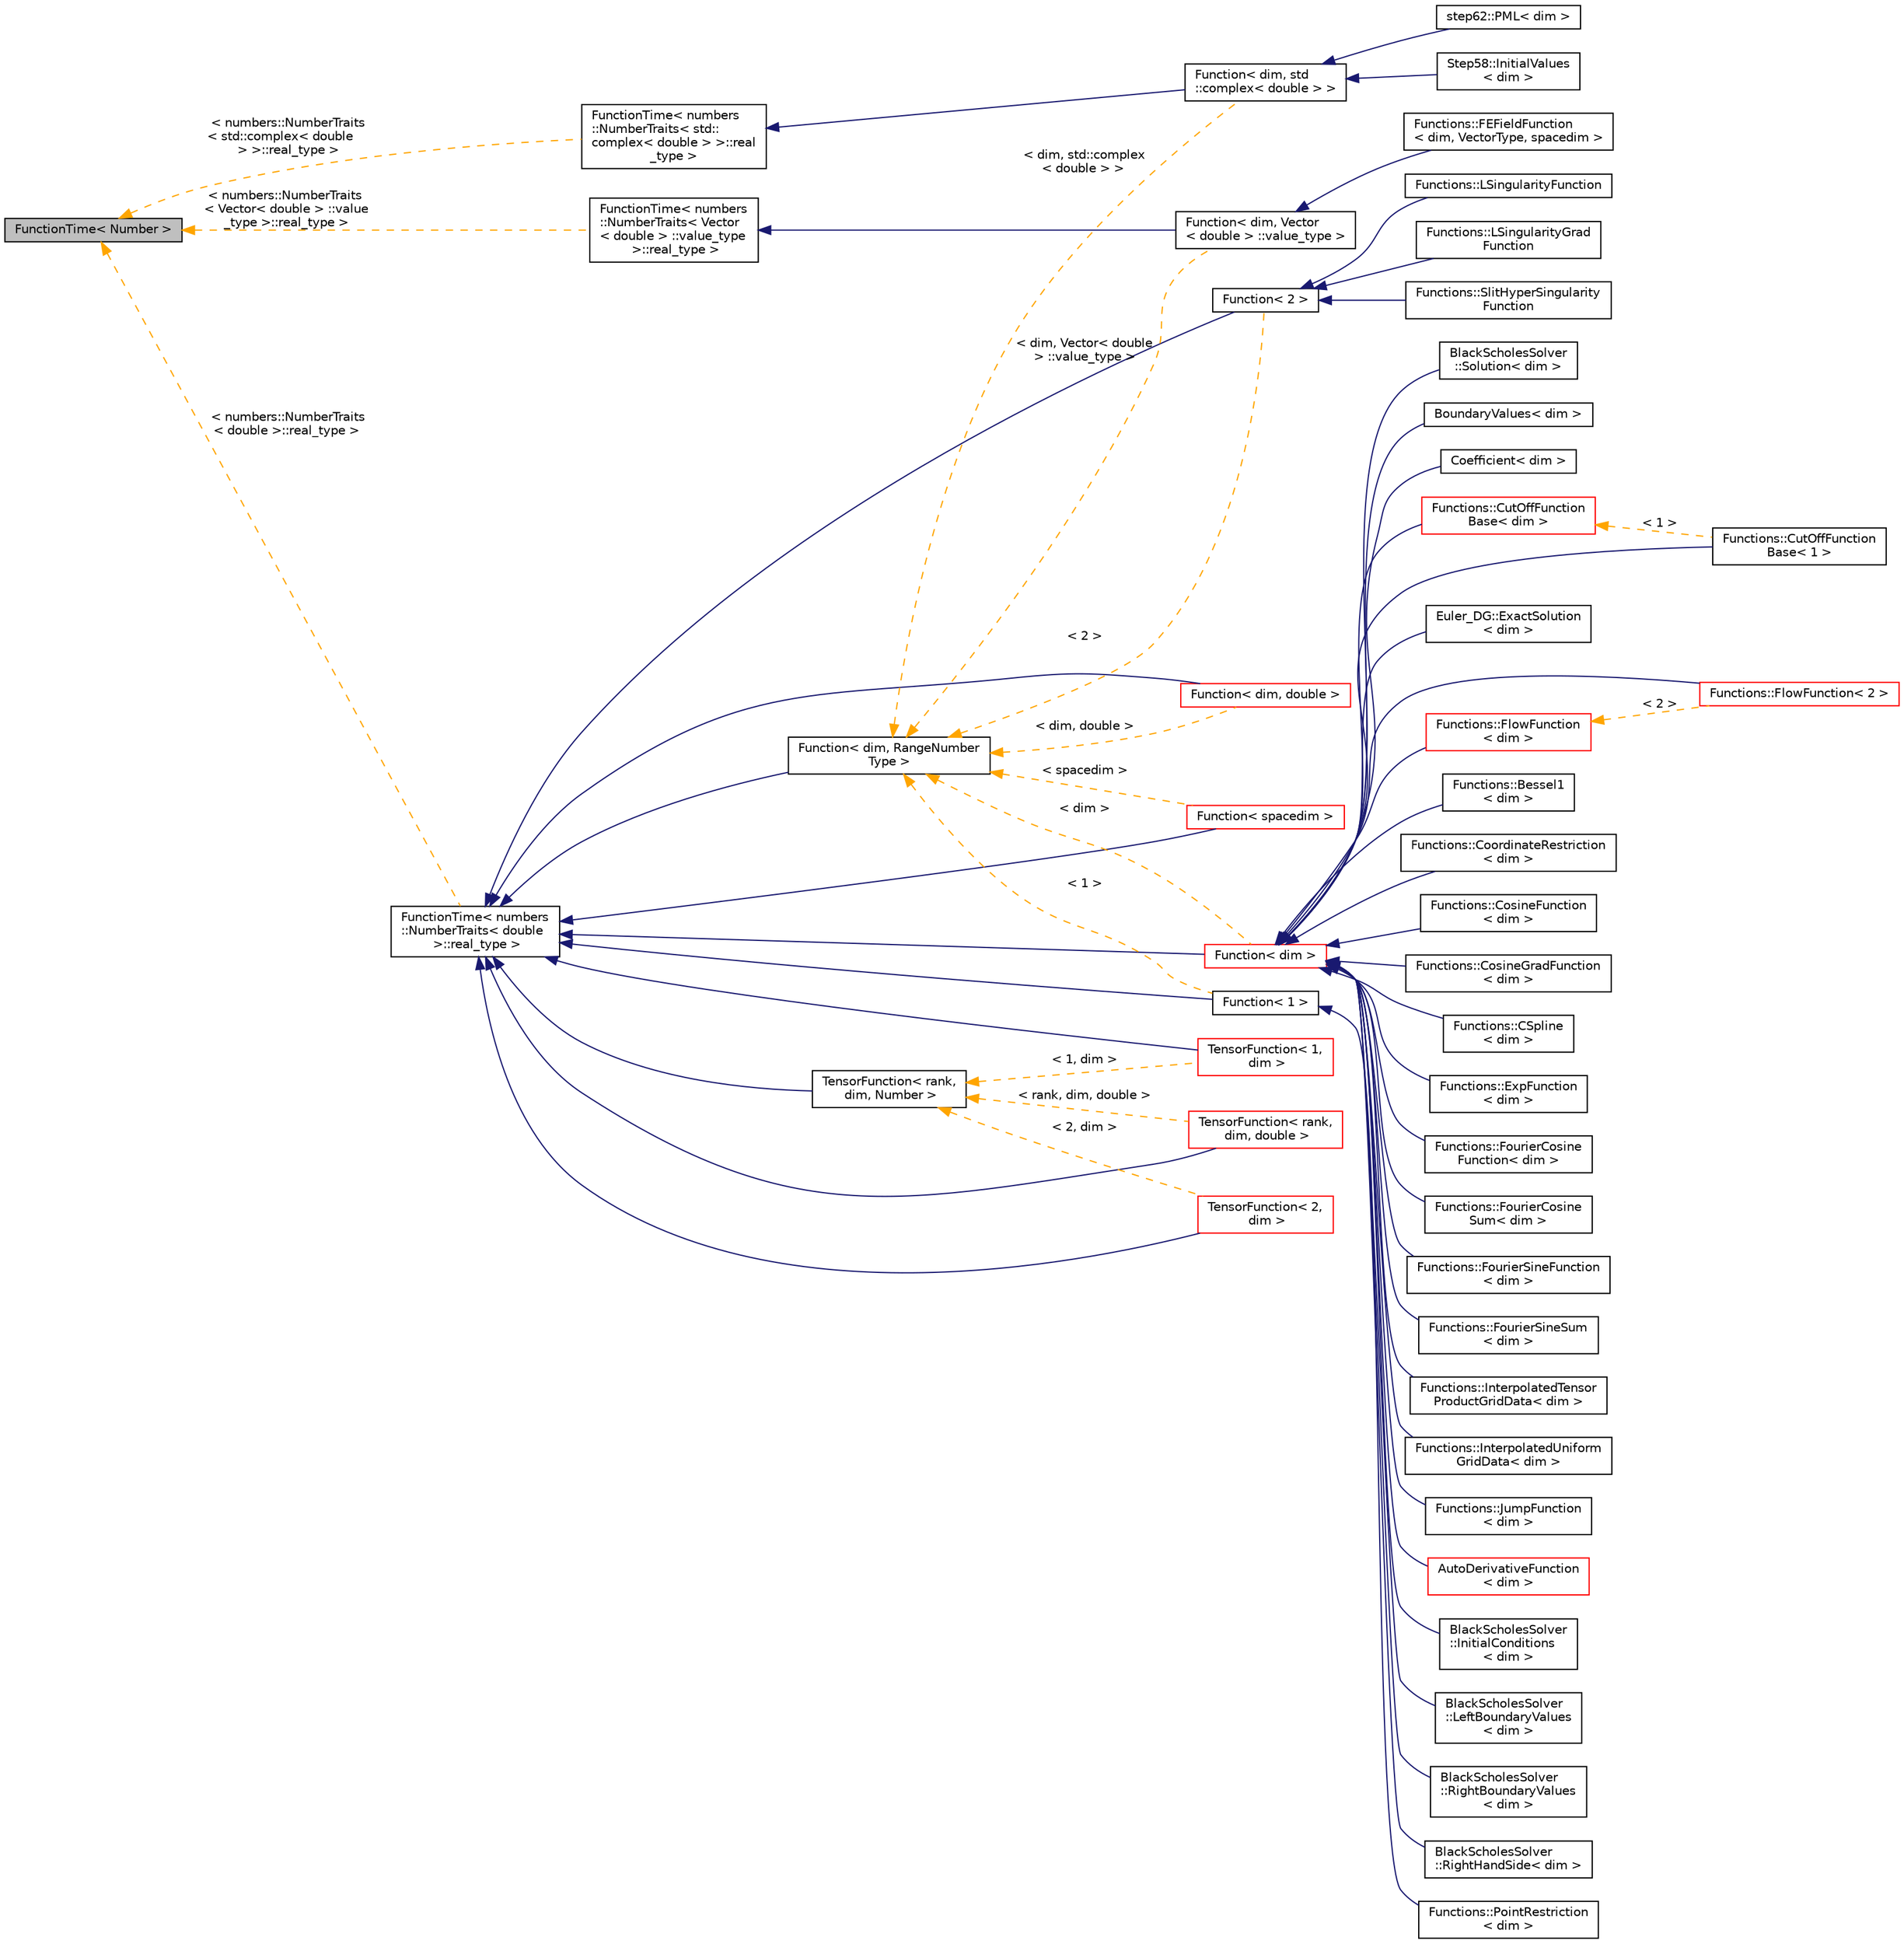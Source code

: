 digraph "FunctionTime&lt; Number &gt;"
{
 // LATEX_PDF_SIZE
  edge [fontname="Helvetica",fontsize="10",labelfontname="Helvetica",labelfontsize="10"];
  node [fontname="Helvetica",fontsize="10",shape=record];
  rankdir="LR";
  Node1 [label="FunctionTime\< Number \>",height=0.2,width=0.4,color="black", fillcolor="grey75", style="filled", fontcolor="black",tooltip=" "];
  Node1 -> Node2 [dir="back",color="orange",fontsize="10",style="dashed",label=" \< numbers::NumberTraits\l\< std::complex\< double\l \> \>::real_type \>" ,fontname="Helvetica"];
  Node2 [label="FunctionTime\< numbers\l::NumberTraits\< std::\lcomplex\< double \> \>::real\l_type \>",height=0.2,width=0.4,color="black", fillcolor="white", style="filled",URL="$classFunctionTime.html",tooltip=" "];
  Node2 -> Node3 [dir="back",color="midnightblue",fontsize="10",style="solid",fontname="Helvetica"];
  Node3 [label="Function\< dim, std\l::complex\< double \> \>",height=0.2,width=0.4,color="black", fillcolor="white", style="filled",URL="$classFunction.html",tooltip=" "];
  Node3 -> Node4 [dir="back",color="midnightblue",fontsize="10",style="solid",fontname="Helvetica"];
  Node4 [label="Step58::InitialValues\l\< dim \>",height=0.2,width=0.4,color="black", fillcolor="white", style="filled",URL="$classStep58_1_1InitialValues.html",tooltip=" "];
  Node3 -> Node5 [dir="back",color="midnightblue",fontsize="10",style="solid",fontname="Helvetica"];
  Node5 [label="step62::PML\< dim \>",height=0.2,width=0.4,color="black", fillcolor="white", style="filled",URL="$classstep62_1_1PML.html",tooltip=" "];
  Node1 -> Node6 [dir="back",color="orange",fontsize="10",style="dashed",label=" \< numbers::NumberTraits\l\< Vector\< double \> ::value\l_type \>::real_type \>" ,fontname="Helvetica"];
  Node6 [label="FunctionTime\< numbers\l::NumberTraits\< Vector\l\< double \> ::value_type\l \>::real_type \>",height=0.2,width=0.4,color="black", fillcolor="white", style="filled",URL="$classFunctionTime.html",tooltip=" "];
  Node6 -> Node7 [dir="back",color="midnightblue",fontsize="10",style="solid",fontname="Helvetica"];
  Node7 [label="Function\< dim, Vector\l\< double \> ::value_type \>",height=0.2,width=0.4,color="black", fillcolor="white", style="filled",URL="$classFunction.html",tooltip=" "];
  Node7 -> Node8 [dir="back",color="midnightblue",fontsize="10",style="solid",fontname="Helvetica"];
  Node8 [label="Functions::FEFieldFunction\l\< dim, VectorType, spacedim \>",height=0.2,width=0.4,color="black", fillcolor="white", style="filled",URL="$classFunctions_1_1FEFieldFunction.html",tooltip=" "];
  Node1 -> Node9 [dir="back",color="orange",fontsize="10",style="dashed",label=" \< numbers::NumberTraits\l\< double \>::real_type \>" ,fontname="Helvetica"];
  Node9 [label="FunctionTime\< numbers\l::NumberTraits\< double\l \>::real_type \>",height=0.2,width=0.4,color="black", fillcolor="white", style="filled",URL="$classFunctionTime.html",tooltip=" "];
  Node9 -> Node10 [dir="back",color="midnightblue",fontsize="10",style="solid",fontname="Helvetica"];
  Node10 [label="Function\< dim, RangeNumber\lType \>",height=0.2,width=0.4,color="black", fillcolor="white", style="filled",URL="$classFunction.html",tooltip=" "];
  Node10 -> Node7 [dir="back",color="orange",fontsize="10",style="dashed",label=" \< dim, Vector\< double\l \> ::value_type \>" ,fontname="Helvetica"];
  Node10 -> Node11 [dir="back",color="orange",fontsize="10",style="dashed",label=" \< 1 \>" ,fontname="Helvetica"];
  Node11 [label="Function\< 1 \>",height=0.2,width=0.4,color="black", fillcolor="white", style="filled",URL="$classFunction.html",tooltip=" "];
  Node11 -> Node12 [dir="back",color="midnightblue",fontsize="10",style="solid",fontname="Helvetica"];
  Node12 [label="Functions::PointRestriction\l\< dim \>",height=0.2,width=0.4,color="black", fillcolor="white", style="filled",URL="$classFunctions_1_1PointRestriction.html",tooltip=" "];
  Node10 -> Node13 [dir="back",color="orange",fontsize="10",style="dashed",label=" \< 2 \>" ,fontname="Helvetica"];
  Node13 [label="Function\< 2 \>",height=0.2,width=0.4,color="black", fillcolor="white", style="filled",URL="$classFunction.html",tooltip=" "];
  Node13 -> Node14 [dir="back",color="midnightblue",fontsize="10",style="solid",fontname="Helvetica"];
  Node14 [label="Functions::LSingularityFunction",height=0.2,width=0.4,color="black", fillcolor="white", style="filled",URL="$classFunctions_1_1LSingularityFunction.html",tooltip=" "];
  Node13 -> Node15 [dir="back",color="midnightblue",fontsize="10",style="solid",fontname="Helvetica"];
  Node15 [label="Functions::LSingularityGrad\lFunction",height=0.2,width=0.4,color="black", fillcolor="white", style="filled",URL="$classFunctions_1_1LSingularityGradFunction.html",tooltip=" "];
  Node13 -> Node16 [dir="back",color="midnightblue",fontsize="10",style="solid",fontname="Helvetica"];
  Node16 [label="Functions::SlitHyperSingularity\lFunction",height=0.2,width=0.4,color="black", fillcolor="white", style="filled",URL="$classFunctions_1_1SlitHyperSingularityFunction.html",tooltip=" "];
  Node10 -> Node3 [dir="back",color="orange",fontsize="10",style="dashed",label=" \< dim, std::complex\l\< double \> \>" ,fontname="Helvetica"];
  Node10 -> Node17 [dir="back",color="orange",fontsize="10",style="dashed",label=" \< spacedim \>" ,fontname="Helvetica"];
  Node17 [label="Function\< spacedim \>",height=0.2,width=0.4,color="red", fillcolor="white", style="filled",URL="$classFunction.html",tooltip=" "];
  Node10 -> Node20 [dir="back",color="orange",fontsize="10",style="dashed",label=" \< dim \>" ,fontname="Helvetica"];
  Node20 [label="Function\< dim \>",height=0.2,width=0.4,color="red", fillcolor="white", style="filled",URL="$classFunction.html",tooltip=" "];
  Node20 -> Node21 [dir="back",color="midnightblue",fontsize="10",style="solid",fontname="Helvetica"];
  Node21 [label="AutoDerivativeFunction\l\< dim \>",height=0.2,width=0.4,color="red", fillcolor="white", style="filled",URL="$classAutoDerivativeFunction.html",tooltip=" "];
  Node20 -> Node26 [dir="back",color="midnightblue",fontsize="10",style="solid",fontname="Helvetica"];
  Node26 [label="BlackScholesSolver\l::InitialConditions\l\< dim \>",height=0.2,width=0.4,color="black", fillcolor="white", style="filled",URL="$classBlackScholesSolver_1_1InitialConditions.html",tooltip=" "];
  Node20 -> Node27 [dir="back",color="midnightblue",fontsize="10",style="solid",fontname="Helvetica"];
  Node27 [label="BlackScholesSolver\l::LeftBoundaryValues\l\< dim \>",height=0.2,width=0.4,color="black", fillcolor="white", style="filled",URL="$classBlackScholesSolver_1_1LeftBoundaryValues.html",tooltip=" "];
  Node20 -> Node28 [dir="back",color="midnightblue",fontsize="10",style="solid",fontname="Helvetica"];
  Node28 [label="BlackScholesSolver\l::RightBoundaryValues\l\< dim \>",height=0.2,width=0.4,color="black", fillcolor="white", style="filled",URL="$classBlackScholesSolver_1_1RightBoundaryValues.html",tooltip=" "];
  Node20 -> Node29 [dir="back",color="midnightblue",fontsize="10",style="solid",fontname="Helvetica"];
  Node29 [label="BlackScholesSolver\l::RightHandSide\< dim \>",height=0.2,width=0.4,color="black", fillcolor="white", style="filled",URL="$classBlackScholesSolver_1_1RightHandSide.html",tooltip=" "];
  Node20 -> Node30 [dir="back",color="midnightblue",fontsize="10",style="solid",fontname="Helvetica"];
  Node30 [label="BlackScholesSolver\l::Solution\< dim \>",height=0.2,width=0.4,color="black", fillcolor="white", style="filled",URL="$classBlackScholesSolver_1_1Solution.html",tooltip=" "];
  Node20 -> Node31 [dir="back",color="midnightblue",fontsize="10",style="solid",fontname="Helvetica"];
  Node31 [label="BoundaryValues\< dim \>",height=0.2,width=0.4,color="black", fillcolor="white", style="filled",URL="$classBoundaryValues.html",tooltip=" "];
  Node20 -> Node32 [dir="back",color="midnightblue",fontsize="10",style="solid",fontname="Helvetica"];
  Node32 [label="Coefficient\< dim \>",height=0.2,width=0.4,color="black", fillcolor="white", style="filled",URL="$classCoefficient.html",tooltip=" "];
  Node20 -> Node33 [dir="back",color="midnightblue",fontsize="10",style="solid",fontname="Helvetica"];
  Node33 [label="Functions::CutOffFunction\lBase\< 1 \>",height=0.2,width=0.4,color="black", fillcolor="white", style="filled",URL="$classFunctions_1_1CutOffFunctionBase.html",tooltip=" "];
  Node20 -> Node34 [dir="back",color="midnightblue",fontsize="10",style="solid",fontname="Helvetica"];
  Node34 [label="Euler_DG::ExactSolution\l\< dim \>",height=0.2,width=0.4,color="black", fillcolor="white", style="filled",URL="$classEuler__DG_1_1ExactSolution.html",tooltip=" "];
  Node20 -> Node35 [dir="back",color="midnightblue",fontsize="10",style="solid",fontname="Helvetica"];
  Node35 [label="Functions::FlowFunction\< 2 \>",height=0.2,width=0.4,color="red", fillcolor="white", style="filled",URL="$classFunctions_1_1FlowFunction.html",tooltip=" "];
  Node20 -> Node38 [dir="back",color="midnightblue",fontsize="10",style="solid",fontname="Helvetica"];
  Node38 [label="Functions::Bessel1\l\< dim \>",height=0.2,width=0.4,color="black", fillcolor="white", style="filled",URL="$classFunctions_1_1Bessel1.html",tooltip=" "];
  Node20 -> Node39 [dir="back",color="midnightblue",fontsize="10",style="solid",fontname="Helvetica"];
  Node39 [label="Functions::CoordinateRestriction\l\< dim \>",height=0.2,width=0.4,color="black", fillcolor="white", style="filled",URL="$classFunctions_1_1CoordinateRestriction.html",tooltip=" "];
  Node20 -> Node40 [dir="back",color="midnightblue",fontsize="10",style="solid",fontname="Helvetica"];
  Node40 [label="Functions::CosineFunction\l\< dim \>",height=0.2,width=0.4,color="black", fillcolor="white", style="filled",URL="$classFunctions_1_1CosineFunction.html",tooltip=" "];
  Node20 -> Node41 [dir="back",color="midnightblue",fontsize="10",style="solid",fontname="Helvetica"];
  Node41 [label="Functions::CosineGradFunction\l\< dim \>",height=0.2,width=0.4,color="black", fillcolor="white", style="filled",URL="$classFunctions_1_1CosineGradFunction.html",tooltip=" "];
  Node20 -> Node42 [dir="back",color="midnightblue",fontsize="10",style="solid",fontname="Helvetica"];
  Node42 [label="Functions::CSpline\l\< dim \>",height=0.2,width=0.4,color="black", fillcolor="white", style="filled",URL="$classFunctions_1_1CSpline.html",tooltip=" "];
  Node20 -> Node43 [dir="back",color="midnightblue",fontsize="10",style="solid",fontname="Helvetica"];
  Node43 [label="Functions::CutOffFunction\lBase\< dim \>",height=0.2,width=0.4,color="red", fillcolor="white", style="filled",URL="$classFunctions_1_1CutOffFunctionBase.html",tooltip=" "];
  Node43 -> Node33 [dir="back",color="orange",fontsize="10",style="dashed",label=" \< 1 \>" ,fontname="Helvetica"];
  Node20 -> Node49 [dir="back",color="midnightblue",fontsize="10",style="solid",fontname="Helvetica"];
  Node49 [label="Functions::ExpFunction\l\< dim \>",height=0.2,width=0.4,color="black", fillcolor="white", style="filled",URL="$classFunctions_1_1ExpFunction.html",tooltip=" "];
  Node20 -> Node50 [dir="back",color="midnightblue",fontsize="10",style="solid",fontname="Helvetica"];
  Node50 [label="Functions::FlowFunction\l\< dim \>",height=0.2,width=0.4,color="red", fillcolor="white", style="filled",URL="$classFunctions_1_1FlowFunction.html",tooltip=" "];
  Node50 -> Node35 [dir="back",color="orange",fontsize="10",style="dashed",label=" \< 2 \>" ,fontname="Helvetica"];
  Node20 -> Node53 [dir="back",color="midnightblue",fontsize="10",style="solid",fontname="Helvetica"];
  Node53 [label="Functions::FourierCosine\lFunction\< dim \>",height=0.2,width=0.4,color="black", fillcolor="white", style="filled",URL="$classFunctions_1_1FourierCosineFunction.html",tooltip=" "];
  Node20 -> Node54 [dir="back",color="midnightblue",fontsize="10",style="solid",fontname="Helvetica"];
  Node54 [label="Functions::FourierCosine\lSum\< dim \>",height=0.2,width=0.4,color="black", fillcolor="white", style="filled",URL="$classFunctions_1_1FourierCosineSum.html",tooltip=" "];
  Node20 -> Node55 [dir="back",color="midnightblue",fontsize="10",style="solid",fontname="Helvetica"];
  Node55 [label="Functions::FourierSineFunction\l\< dim \>",height=0.2,width=0.4,color="black", fillcolor="white", style="filled",URL="$classFunctions_1_1FourierSineFunction.html",tooltip=" "];
  Node20 -> Node56 [dir="back",color="midnightblue",fontsize="10",style="solid",fontname="Helvetica"];
  Node56 [label="Functions::FourierSineSum\l\< dim \>",height=0.2,width=0.4,color="black", fillcolor="white", style="filled",URL="$classFunctions_1_1FourierSineSum.html",tooltip=" "];
  Node20 -> Node57 [dir="back",color="midnightblue",fontsize="10",style="solid",fontname="Helvetica"];
  Node57 [label="Functions::InterpolatedTensor\lProductGridData\< dim \>",height=0.2,width=0.4,color="black", fillcolor="white", style="filled",URL="$classFunctions_1_1InterpolatedTensorProductGridData.html",tooltip=" "];
  Node20 -> Node58 [dir="back",color="midnightblue",fontsize="10",style="solid",fontname="Helvetica"];
  Node58 [label="Functions::InterpolatedUniform\lGridData\< dim \>",height=0.2,width=0.4,color="black", fillcolor="white", style="filled",URL="$classFunctions_1_1InterpolatedUniformGridData.html",tooltip=" "];
  Node20 -> Node59 [dir="back",color="midnightblue",fontsize="10",style="solid",fontname="Helvetica"];
  Node59 [label="Functions::JumpFunction\l\< dim \>",height=0.2,width=0.4,color="black", fillcolor="white", style="filled",URL="$classFunctions_1_1JumpFunction.html",tooltip=" "];
  Node10 -> Node156 [dir="back",color="orange",fontsize="10",style="dashed",label=" \< dim, double \>" ,fontname="Helvetica"];
  Node156 [label="Function\< dim, double \>",height=0.2,width=0.4,color="red", fillcolor="white", style="filled",URL="$classFunction.html",tooltip=" "];
  Node9 -> Node11 [dir="back",color="midnightblue",fontsize="10",style="solid",fontname="Helvetica"];
  Node9 -> Node13 [dir="back",color="midnightblue",fontsize="10",style="solid",fontname="Helvetica"];
  Node9 -> Node20 [dir="back",color="midnightblue",fontsize="10",style="solid",fontname="Helvetica"];
  Node9 -> Node156 [dir="back",color="midnightblue",fontsize="10",style="solid",fontname="Helvetica"];
  Node9 -> Node17 [dir="back",color="midnightblue",fontsize="10",style="solid",fontname="Helvetica"];
  Node9 -> Node171 [dir="back",color="midnightblue",fontsize="10",style="solid",fontname="Helvetica"];
  Node171 [label="TensorFunction\< rank,\l dim, Number \>",height=0.2,width=0.4,color="black", fillcolor="white", style="filled",URL="$classTensorFunction.html",tooltip=" "];
  Node171 -> Node172 [dir="back",color="orange",fontsize="10",style="dashed",label=" \< 2, dim \>" ,fontname="Helvetica"];
  Node172 [label="TensorFunction\< 2,\l dim \>",height=0.2,width=0.4,color="red", fillcolor="white", style="filled",URL="$classTensorFunction.html",tooltip=" "];
  Node171 -> Node179 [dir="back",color="orange",fontsize="10",style="dashed",label=" \< 1, dim \>" ,fontname="Helvetica"];
  Node179 [label="TensorFunction\< 1,\l dim \>",height=0.2,width=0.4,color="red", fillcolor="white", style="filled",URL="$classTensorFunction.html",tooltip=" "];
  Node171 -> Node183 [dir="back",color="orange",fontsize="10",style="dashed",label=" \< rank, dim, double \>" ,fontname="Helvetica"];
  Node183 [label="TensorFunction\< rank,\l dim, double \>",height=0.2,width=0.4,color="red", fillcolor="white", style="filled",URL="$classTensorFunction.html",tooltip=" "];
  Node9 -> Node179 [dir="back",color="midnightblue",fontsize="10",style="solid",fontname="Helvetica"];
  Node9 -> Node172 [dir="back",color="midnightblue",fontsize="10",style="solid",fontname="Helvetica"];
  Node9 -> Node183 [dir="back",color="midnightblue",fontsize="10",style="solid",fontname="Helvetica"];
}
